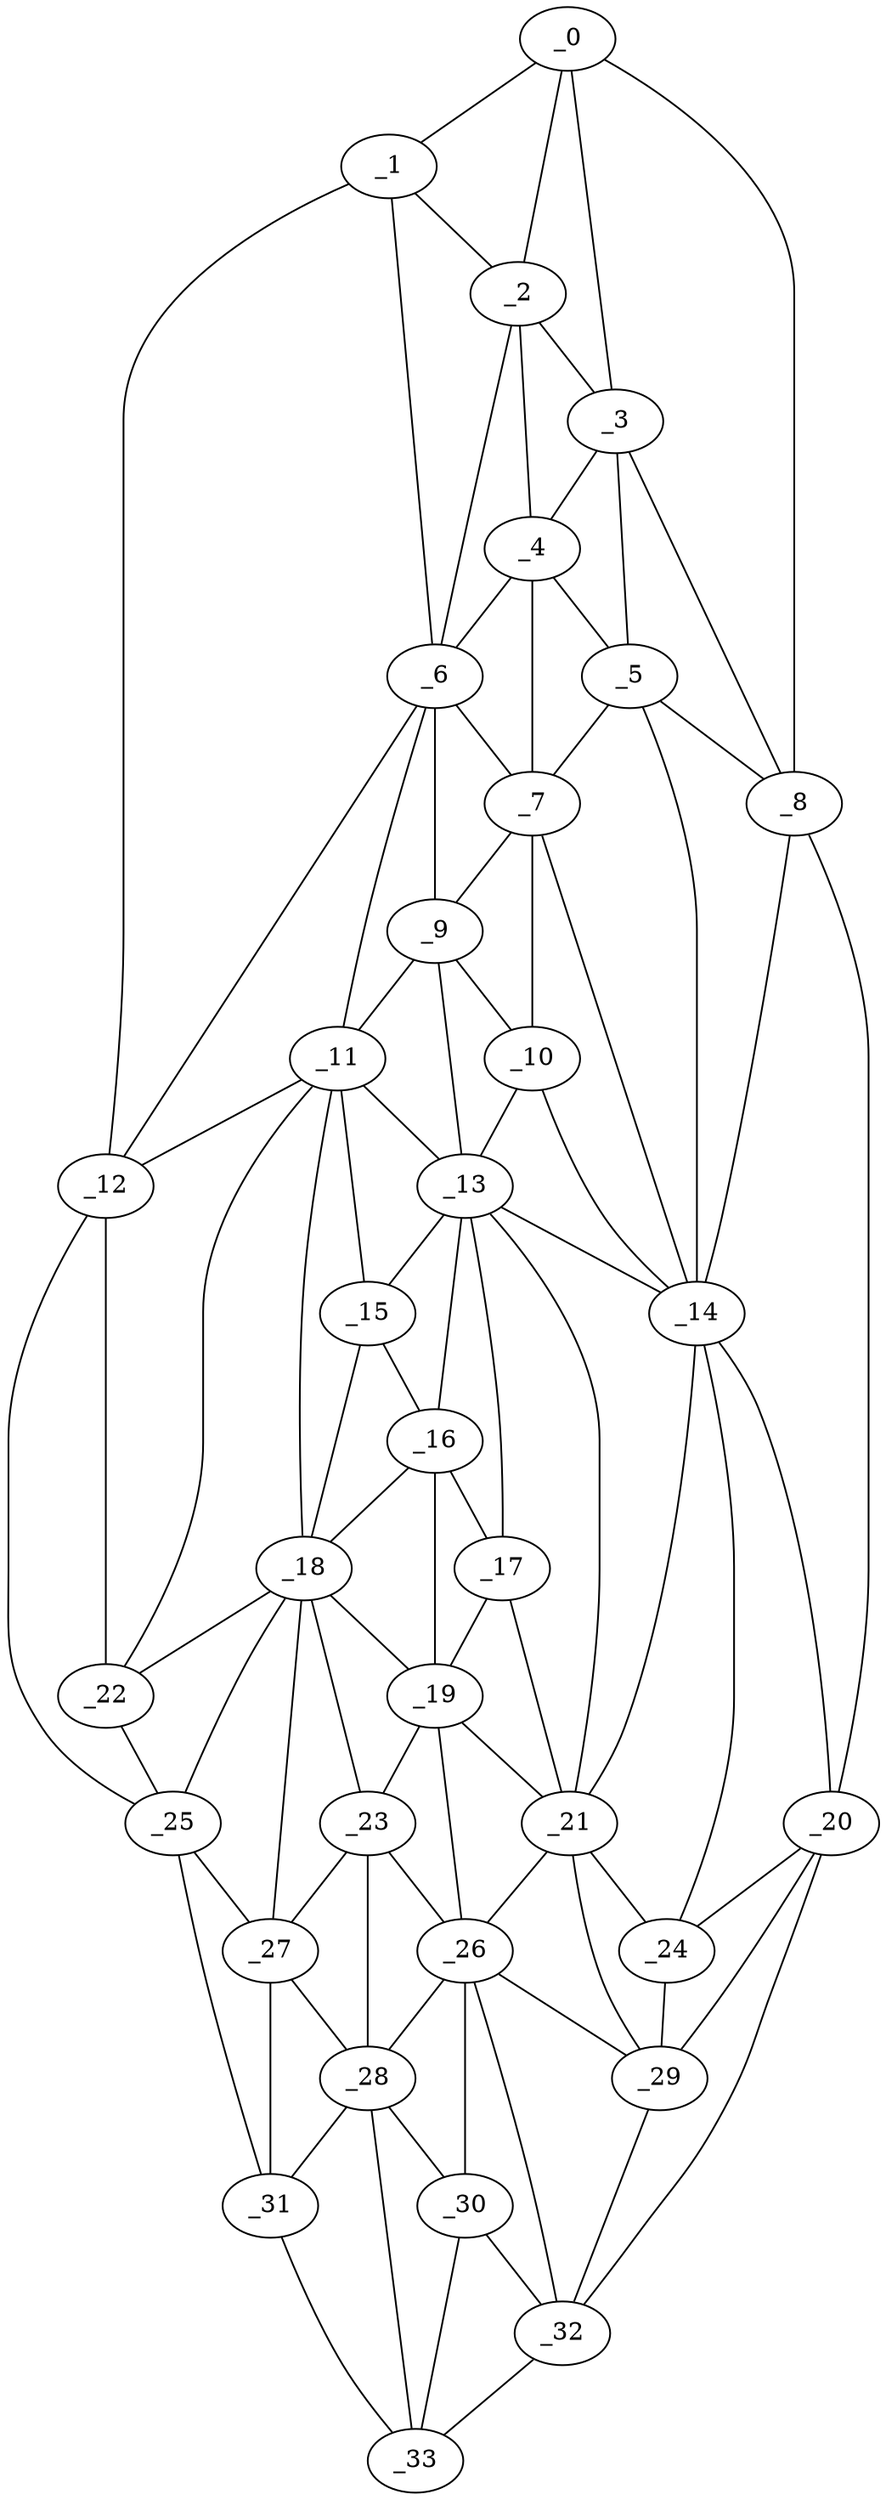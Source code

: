 graph "obj30__20.gxl" {
	_0	 [x=26,
		y=87];
	_1	 [x=27,
		y=91];
	_0 -- _1	 [valence=1];
	_2	 [x=30,
		y=81];
	_0 -- _2	 [valence=1];
	_3	 [x=35,
		y=67];
	_0 -- _3	 [valence=2];
	_8	 [x=51,
		y=6];
	_0 -- _8	 [valence=1];
	_1 -- _2	 [valence=1];
	_6	 [x=42,
		y=86];
	_1 -- _6	 [valence=2];
	_12	 [x=72,
		y=114];
	_1 -- _12	 [valence=1];
	_2 -- _3	 [valence=2];
	_4	 [x=36,
		y=74];
	_2 -- _4	 [valence=1];
	_2 -- _6	 [valence=2];
	_3 -- _4	 [valence=2];
	_5	 [x=42,
		y=65];
	_3 -- _5	 [valence=1];
	_3 -- _8	 [valence=2];
	_4 -- _5	 [valence=2];
	_4 -- _6	 [valence=2];
	_7	 [x=47,
		y=71];
	_4 -- _7	 [valence=2];
	_5 -- _7	 [valence=1];
	_5 -- _8	 [valence=2];
	_14	 [x=74,
		y=58];
	_5 -- _14	 [valence=1];
	_6 -- _7	 [valence=2];
	_9	 [x=54,
		y=83];
	_6 -- _9	 [valence=2];
	_11	 [x=68,
		y=91];
	_6 -- _11	 [valence=2];
	_6 -- _12	 [valence=1];
	_7 -- _9	 [valence=2];
	_10	 [x=55,
		y=75];
	_7 -- _10	 [valence=1];
	_7 -- _14	 [valence=2];
	_8 -- _14	 [valence=2];
	_20	 [x=84,
		y=7];
	_8 -- _20	 [valence=1];
	_9 -- _10	 [valence=2];
	_9 -- _11	 [valence=2];
	_13	 [x=73,
		y=77];
	_9 -- _13	 [valence=1];
	_10 -- _13	 [valence=1];
	_10 -- _14	 [valence=2];
	_11 -- _12	 [valence=2];
	_11 -- _13	 [valence=2];
	_15	 [x=76,
		y=88];
	_11 -- _15	 [valence=2];
	_18	 [x=80,
		y=90];
	_11 -- _18	 [valence=1];
	_22	 [x=86,
		y=104];
	_11 -- _22	 [valence=2];
	_12 -- _22	 [valence=2];
	_25	 [x=93,
		y=100];
	_12 -- _25	 [valence=1];
	_13 -- _14	 [valence=1];
	_13 -- _15	 [valence=1];
	_16	 [x=77,
		y=81];
	_13 -- _16	 [valence=2];
	_17	 [x=79,
		y=76];
	_13 -- _17	 [valence=2];
	_21	 [x=84,
		y=68];
	_13 -- _21	 [valence=2];
	_14 -- _20	 [valence=2];
	_14 -- _21	 [valence=1];
	_24	 [x=91,
		y=48];
	_14 -- _24	 [valence=1];
	_15 -- _16	 [valence=2];
	_15 -- _18	 [valence=1];
	_16 -- _17	 [valence=2];
	_16 -- _18	 [valence=2];
	_19	 [x=81,
		y=79];
	_16 -- _19	 [valence=1];
	_17 -- _19	 [valence=2];
	_17 -- _21	 [valence=2];
	_18 -- _19	 [valence=1];
	_18 -- _22	 [valence=2];
	_23	 [x=90,
		y=85];
	_18 -- _23	 [valence=2];
	_18 -- _25	 [valence=1];
	_27	 [x=95,
		y=91];
	_18 -- _27	 [valence=2];
	_19 -- _21	 [valence=1];
	_19 -- _23	 [valence=1];
	_26	 [x=95,
		y=69];
	_19 -- _26	 [valence=2];
	_20 -- _24	 [valence=2];
	_29	 [x=99,
		y=58];
	_20 -- _29	 [valence=1];
	_32	 [x=106,
		y=74];
	_20 -- _32	 [valence=1];
	_21 -- _24	 [valence=2];
	_21 -- _26	 [valence=1];
	_21 -- _29	 [valence=2];
	_22 -- _25	 [valence=2];
	_23 -- _26	 [valence=2];
	_23 -- _27	 [valence=1];
	_28	 [x=98,
		y=80];
	_23 -- _28	 [valence=1];
	_24 -- _29	 [valence=1];
	_25 -- _27	 [valence=2];
	_31	 [x=104,
		y=91];
	_25 -- _31	 [valence=1];
	_26 -- _28	 [valence=1];
	_26 -- _29	 [valence=2];
	_30	 [x=103,
		y=79];
	_26 -- _30	 [valence=2];
	_26 -- _32	 [valence=1];
	_27 -- _28	 [valence=2];
	_27 -- _31	 [valence=2];
	_28 -- _30	 [valence=2];
	_28 -- _31	 [valence=1];
	_33	 [x=106,
		y=85];
	_28 -- _33	 [valence=1];
	_29 -- _32	 [valence=1];
	_30 -- _32	 [valence=2];
	_30 -- _33	 [valence=2];
	_31 -- _33	 [valence=1];
	_32 -- _33	 [valence=1];
}
